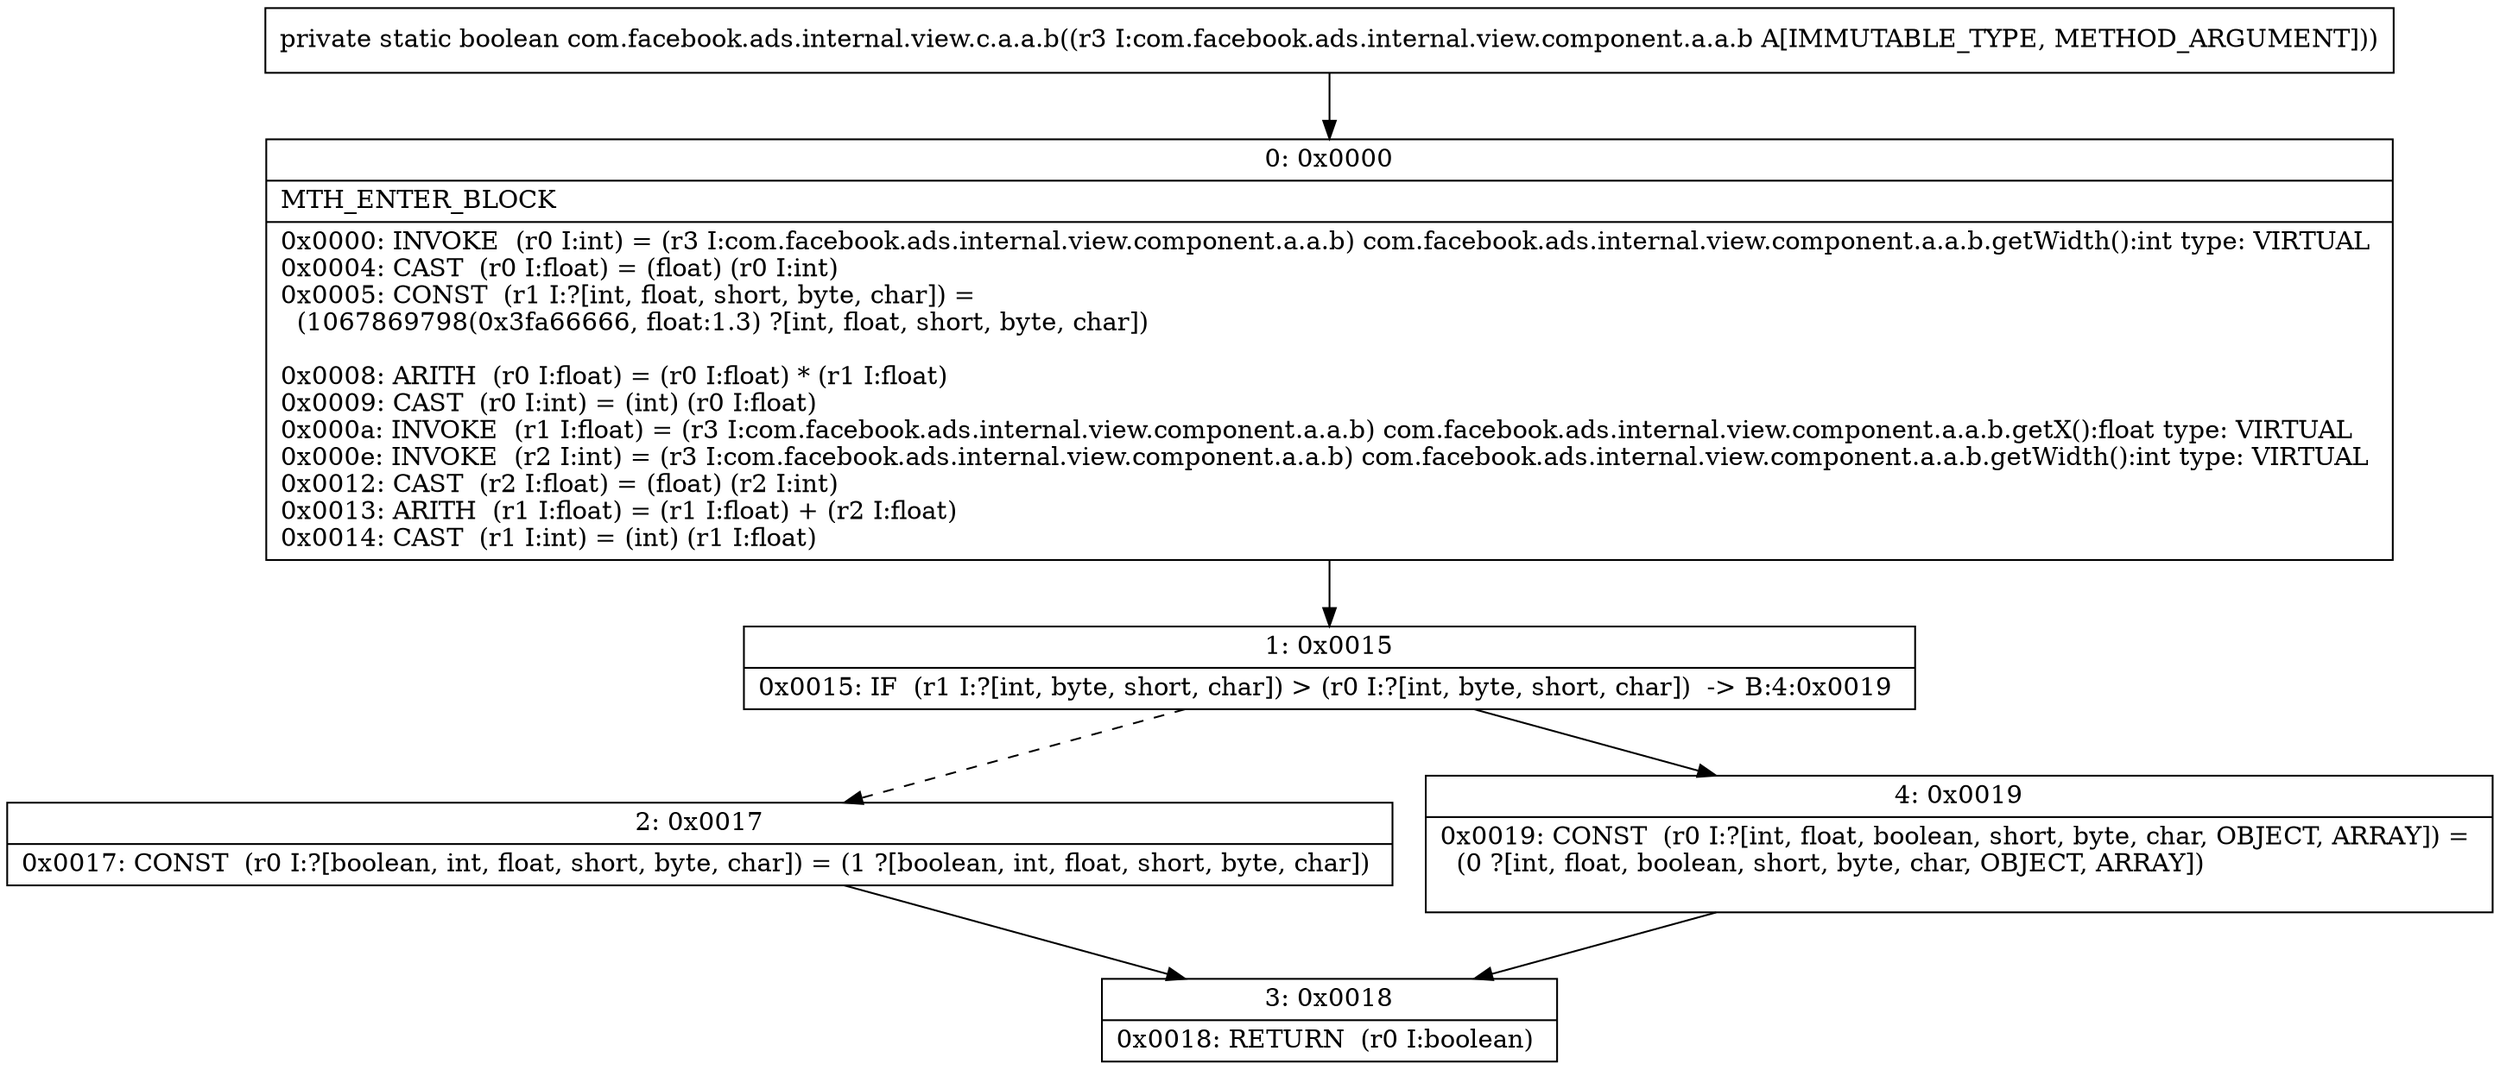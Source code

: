 digraph "CFG forcom.facebook.ads.internal.view.c.a.a.b(Lcom\/facebook\/ads\/internal\/view\/component\/a\/a\/b;)Z" {
Node_0 [shape=record,label="{0\:\ 0x0000|MTH_ENTER_BLOCK\l|0x0000: INVOKE  (r0 I:int) = (r3 I:com.facebook.ads.internal.view.component.a.a.b) com.facebook.ads.internal.view.component.a.a.b.getWidth():int type: VIRTUAL \l0x0004: CAST  (r0 I:float) = (float) (r0 I:int) \l0x0005: CONST  (r1 I:?[int, float, short, byte, char]) = \l  (1067869798(0x3fa66666, float:1.3) ?[int, float, short, byte, char])\l \l0x0008: ARITH  (r0 I:float) = (r0 I:float) * (r1 I:float) \l0x0009: CAST  (r0 I:int) = (int) (r0 I:float) \l0x000a: INVOKE  (r1 I:float) = (r3 I:com.facebook.ads.internal.view.component.a.a.b) com.facebook.ads.internal.view.component.a.a.b.getX():float type: VIRTUAL \l0x000e: INVOKE  (r2 I:int) = (r3 I:com.facebook.ads.internal.view.component.a.a.b) com.facebook.ads.internal.view.component.a.a.b.getWidth():int type: VIRTUAL \l0x0012: CAST  (r2 I:float) = (float) (r2 I:int) \l0x0013: ARITH  (r1 I:float) = (r1 I:float) + (r2 I:float) \l0x0014: CAST  (r1 I:int) = (int) (r1 I:float) \l}"];
Node_1 [shape=record,label="{1\:\ 0x0015|0x0015: IF  (r1 I:?[int, byte, short, char]) \> (r0 I:?[int, byte, short, char])  \-\> B:4:0x0019 \l}"];
Node_2 [shape=record,label="{2\:\ 0x0017|0x0017: CONST  (r0 I:?[boolean, int, float, short, byte, char]) = (1 ?[boolean, int, float, short, byte, char]) \l}"];
Node_3 [shape=record,label="{3\:\ 0x0018|0x0018: RETURN  (r0 I:boolean) \l}"];
Node_4 [shape=record,label="{4\:\ 0x0019|0x0019: CONST  (r0 I:?[int, float, boolean, short, byte, char, OBJECT, ARRAY]) = \l  (0 ?[int, float, boolean, short, byte, char, OBJECT, ARRAY])\l \l}"];
MethodNode[shape=record,label="{private static boolean com.facebook.ads.internal.view.c.a.a.b((r3 I:com.facebook.ads.internal.view.component.a.a.b A[IMMUTABLE_TYPE, METHOD_ARGUMENT])) }"];
MethodNode -> Node_0;
Node_0 -> Node_1;
Node_1 -> Node_2[style=dashed];
Node_1 -> Node_4;
Node_2 -> Node_3;
Node_4 -> Node_3;
}

